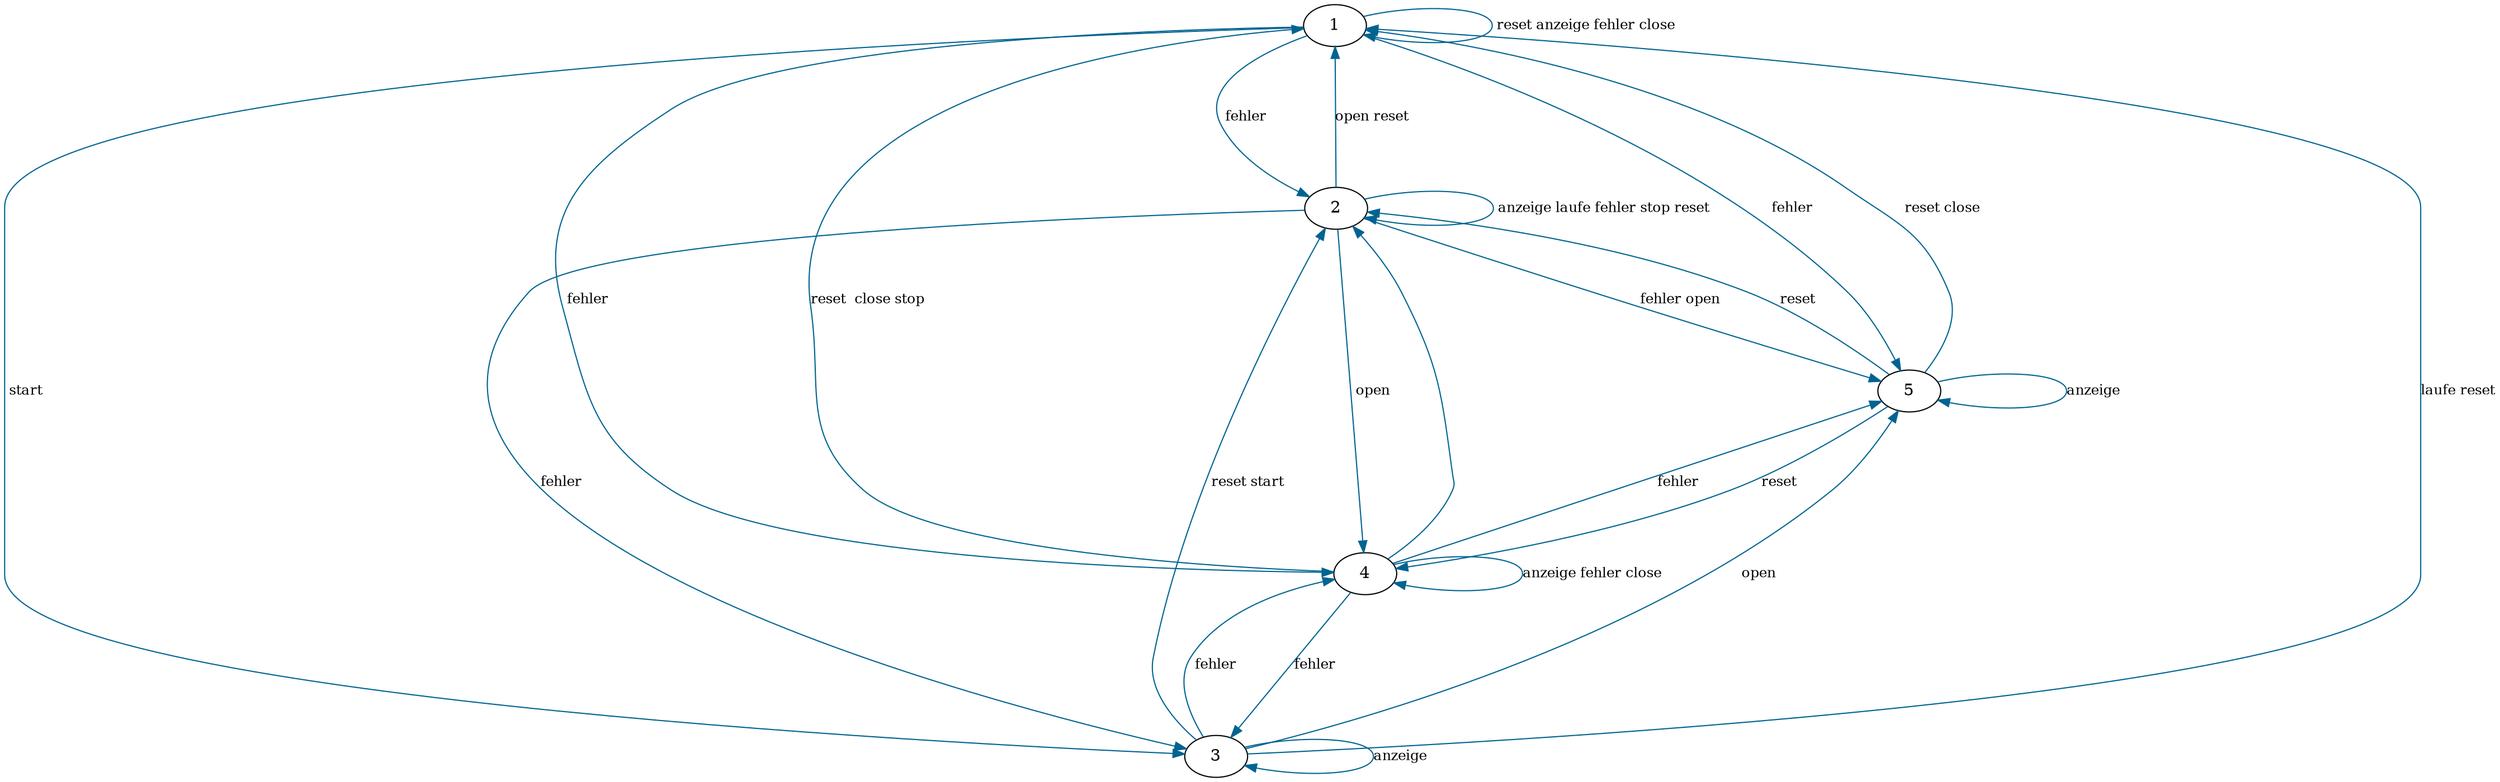 digraph visited_states {
graph [nodesep=1.5, ranksep=1.5];
1 -> 1 [color = "#006391", label=" reset anzeige fehler close", fontsize=12];

1 -> 2 [color = "#006391", label=" fehler", fontsize=12];

1 -> 4 [color = "#006391", label=" fehler", fontsize=12];

2 -> 2 [color = "#006391", label=" anzeige laufe fehler stop reset", fontsize=12];

2 -> 1 [color = "#006391", label="open reset", fontsize=12];

2 -> 3 [color = "#006391", label="fehler ", fontsize=12];

4 -> 1 [color = "#006391", label="reset  close stop", fontsize=12];

4 -> 4 [color = "#006391", label="anzeige fehler close", fontsize=12];

1 -> 3 [color = "#006391", label=" start", fontsize=12];

3 -> 4 [color = "#006391", label=" fehler", fontsize=12];

3 -> 2 [color = "#006391", label=" reset start", fontsize=12];

3 -> 1 [color = "#006391", label="laufe reset", fontsize=12];

3 -> 3 [color = "#006391", label="anzeige", fontsize=12];

2 -> 5 [color = "#006391", label="fehler open", fontsize=12];

2 -> 4 [color = "#006391", label=" open", fontsize=12];

4 -> 2 [color = "#006391", label="", fontsize=12];

4 -> 3 [color = "#006391", label="fehler ", fontsize=12];

4 -> 5 [color = "#006391", label=" fehler", fontsize=12];

1 -> 5 [color = "#006391", label=" fehler", fontsize=12];

5 -> 4 [color = "#006391", label="reset ", fontsize=12];

5 -> 1 [color = "#006391", label="reset close", fontsize=12];

5 -> 5 [color = "#006391", label="anzeige ", fontsize=12];

3 -> 5 [color = "#006391", label="open", fontsize=12];

5 -> 2 [color = "#006391", label="reset", fontsize=12];


}
